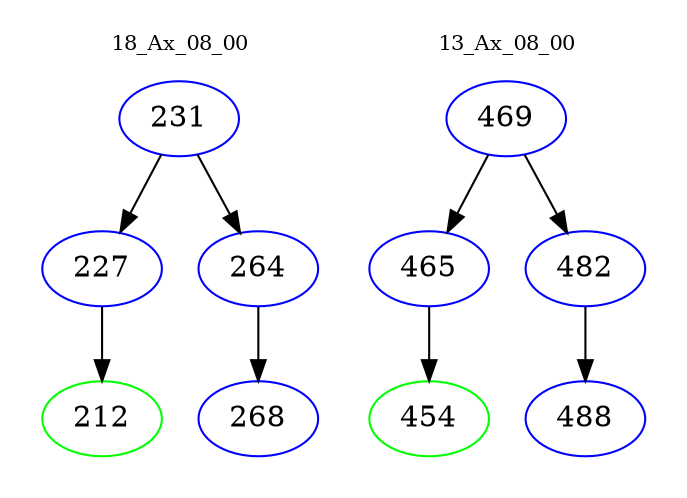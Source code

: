 digraph{
subgraph cluster_0 {
color = white
label = "18_Ax_08_00";
fontsize=10;
T0_231 [label="231", color="blue"]
T0_231 -> T0_227 [color="black"]
T0_227 [label="227", color="blue"]
T0_227 -> T0_212 [color="black"]
T0_212 [label="212", color="green"]
T0_231 -> T0_264 [color="black"]
T0_264 [label="264", color="blue"]
T0_264 -> T0_268 [color="black"]
T0_268 [label="268", color="blue"]
}
subgraph cluster_1 {
color = white
label = "13_Ax_08_00";
fontsize=10;
T1_469 [label="469", color="blue"]
T1_469 -> T1_465 [color="black"]
T1_465 [label="465", color="blue"]
T1_465 -> T1_454 [color="black"]
T1_454 [label="454", color="green"]
T1_469 -> T1_482 [color="black"]
T1_482 [label="482", color="blue"]
T1_482 -> T1_488 [color="black"]
T1_488 [label="488", color="blue"]
}
}
